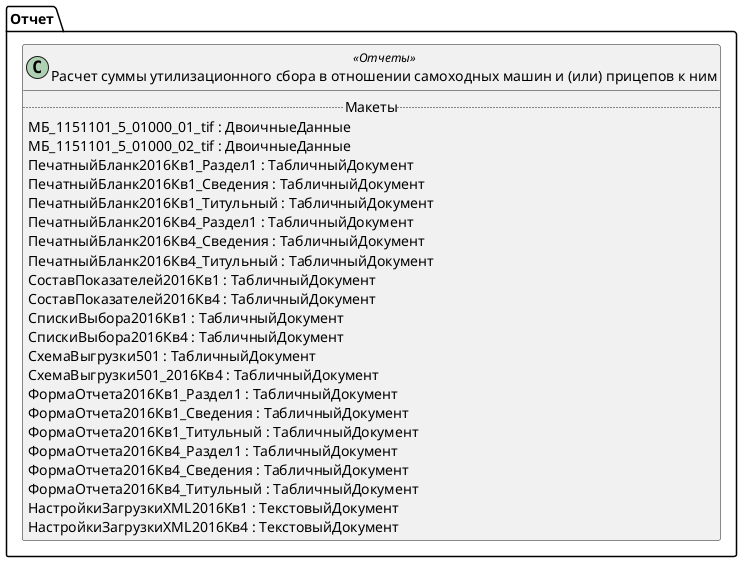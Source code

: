 ﻿@startuml РегламентированныйОтчетУтилизационныйСборСамоходныеМашины
'!include templates.wsd
'..\include templates.wsd
class Отчет.РегламентированныйОтчетУтилизационныйСборСамоходныеМашины as "Расчет суммы утилизационного сбора в отношении самоходных машин и (или) прицепов к ним" <<Отчеты>>
{
..Макеты..
МБ_1151101_5_01000_01_tif : ДвоичныеДанные
МБ_1151101_5_01000_02_tif : ДвоичныеДанные
ПечатныйБланк2016Кв1_Раздел1 : ТабличныйДокумент
ПечатныйБланк2016Кв1_Сведения : ТабличныйДокумент
ПечатныйБланк2016Кв1_Титульный : ТабличныйДокумент
ПечатныйБланк2016Кв4_Раздел1 : ТабличныйДокумент
ПечатныйБланк2016Кв4_Сведения : ТабличныйДокумент
ПечатныйБланк2016Кв4_Титульный : ТабличныйДокумент
СоставПоказателей2016Кв1 : ТабличныйДокумент
СоставПоказателей2016Кв4 : ТабличныйДокумент
СпискиВыбора2016Кв1 : ТабличныйДокумент
СпискиВыбора2016Кв4 : ТабличныйДокумент
СхемаВыгрузки501 : ТабличныйДокумент
СхемаВыгрузки501_2016Кв4 : ТабличныйДокумент
ФормаОтчета2016Кв1_Раздел1 : ТабличныйДокумент
ФормаОтчета2016Кв1_Сведения : ТабличныйДокумент
ФормаОтчета2016Кв1_Титульный : ТабличныйДокумент
ФормаОтчета2016Кв4_Раздел1 : ТабличныйДокумент
ФормаОтчета2016Кв4_Сведения : ТабличныйДокумент
ФормаОтчета2016Кв4_Титульный : ТабличныйДокумент
НастройкиЗагрузкиXML2016Кв1 : ТекстовыйДокумент
НастройкиЗагрузкиXML2016Кв4 : ТекстовыйДокумент
}
@enduml
